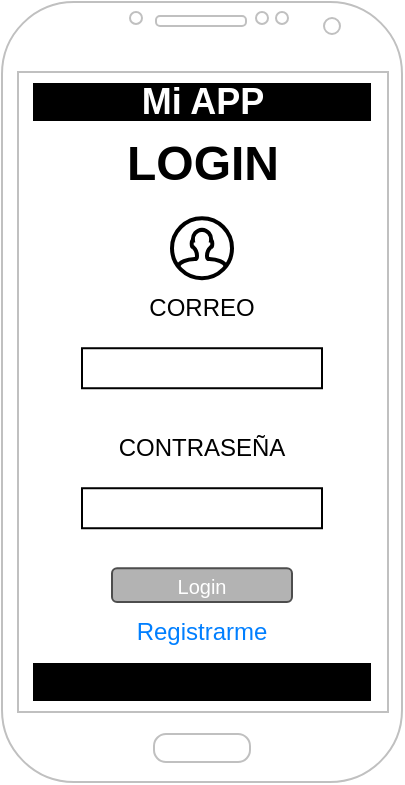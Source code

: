 <mxfile version="15.7.3" type="device" pages="10"><diagram id="3Rx3DH7NQESDHrSGgEL2" name="Login"><mxGraphModel dx="914" dy="661" grid="1" gridSize="10" guides="1" tooltips="1" connect="1" arrows="1" fold="1" page="1" pageScale="1" pageWidth="191" pageHeight="200" math="0" shadow="0"><root><mxCell id="0"/><mxCell id="1" parent="0"/><mxCell id="rJSWfIHQGffG2gBigwg1-1" value="" style="verticalLabelPosition=bottom;verticalAlign=top;html=1;shadow=0;dashed=0;strokeWidth=1;shape=mxgraph.android.phone2;strokeColor=#c0c0c0;" parent="1" vertex="1"><mxGeometry x="-95" y="-100" width="200" height="390" as="geometry"/></mxCell><mxCell id="rJSWfIHQGffG2gBigwg1-2" value="Login" style="rounded=1;html=1;shadow=0;dashed=0;whiteSpace=wrap;fontSize=10;fillColor=#B3B3B3;align=center;strokeColor=#4D4D4D;fontColor=#ffffff;" parent="1" vertex="1"><mxGeometry x="-40" y="183.12" width="90" height="16.88" as="geometry"/></mxCell><mxCell id="rJSWfIHQGffG2gBigwg1-3" value="" style="rounded=0;whiteSpace=wrap;html=1;" parent="1" vertex="1"><mxGeometry x="-55" y="73.12" width="120" height="20" as="geometry"/></mxCell><mxCell id="rJSWfIHQGffG2gBigwg1-4" value="" style="rounded=0;whiteSpace=wrap;html=1;" parent="1" vertex="1"><mxGeometry x="-55" y="143.12" width="120" height="20" as="geometry"/></mxCell><mxCell id="rJSWfIHQGffG2gBigwg1-5" value="CORREO" style="text;html=1;strokeColor=none;fillColor=none;align=center;verticalAlign=middle;whiteSpace=wrap;rounded=0;" parent="1" vertex="1"><mxGeometry x="-25" y="38.12" width="60" height="30" as="geometry"/></mxCell><mxCell id="rJSWfIHQGffG2gBigwg1-6" value="CONTRASEÑA" style="text;html=1;strokeColor=none;fillColor=none;align=center;verticalAlign=middle;whiteSpace=wrap;rounded=0;" parent="1" vertex="1"><mxGeometry x="-25" y="108.12" width="60" height="30" as="geometry"/></mxCell><mxCell id="rJSWfIHQGffG2gBigwg1-15" value="LOGIN" style="text;strokeColor=none;fillColor=none;html=1;fontSize=24;fontStyle=1;verticalAlign=middle;align=center;" parent="1" vertex="1"><mxGeometry x="-45" y="-39" width="100" height="40" as="geometry"/></mxCell><mxCell id="rJSWfIHQGffG2gBigwg1-17" value="Registrarme" style="text;html=1;strokeColor=none;fillColor=none;align=center;verticalAlign=middle;whiteSpace=wrap;rounded=0;fontColor=#007FFF;" parent="1" vertex="1"><mxGeometry x="-25" y="200" width="60" height="30" as="geometry"/></mxCell><mxCell id="W9eO96LUopeGu4KvMksW-1" value="" style="rounded=0;whiteSpace=wrap;html=1;strokeColor=#FFFFFF;fillColor=#000000;" parent="1" vertex="1"><mxGeometry x="-80" y="-60" width="170" height="20" as="geometry"/></mxCell><mxCell id="W9eO96LUopeGu4KvMksW-2" value="" style="rounded=0;whiteSpace=wrap;html=1;strokeColor=#FFFFFF;fillColor=#000000;" parent="1" vertex="1"><mxGeometry x="-80" y="230" width="170" height="20" as="geometry"/></mxCell><mxCell id="W9eO96LUopeGu4KvMksW-3" value="Mi APP" style="text;strokeColor=none;fillColor=none;html=1;fontSize=18;fontStyle=1;verticalAlign=middle;align=center;fontColor=#FFFFFF;" parent="1" vertex="1"><mxGeometry x="-45" y="-60" width="100" height="20" as="geometry"/></mxCell><mxCell id="zOI6PP3GSuh2w9FQzqhV-1" value="" style="html=1;verticalLabelPosition=bottom;align=center;labelBackgroundColor=#ffffff;verticalAlign=top;strokeWidth=2;strokeColor=#000000;shadow=0;dashed=0;shape=mxgraph.ios7.icons.user;" vertex="1" parent="1"><mxGeometry x="-10" y="8.12" width="30" height="30" as="geometry"/></mxCell></root></mxGraphModel></diagram><diagram id="KRmbzl2x7aRHdGtsa8Kj" name="Registro"><mxGraphModel dx="868" dy="753" grid="1" gridSize="10" guides="1" tooltips="1" connect="1" arrows="1" fold="1" page="1" pageScale="1" pageWidth="191" pageHeight="200" math="0" shadow="0"><root><mxCell id="pqkYpPp0kayzlvvvexzA-0"/><mxCell id="pqkYpPp0kayzlvvvexzA-1" parent="pqkYpPp0kayzlvvvexzA-0"/><mxCell id="pqkYpPp0kayzlvvvexzA-2" value="" style="verticalLabelPosition=bottom;verticalAlign=top;html=1;shadow=0;dashed=0;strokeWidth=1;shape=mxgraph.android.phone2;strokeColor=#c0c0c0;" parent="pqkYpPp0kayzlvvvexzA-1" vertex="1"><mxGeometry x="74" y="-95" width="200" height="390" as="geometry"/></mxCell><mxCell id="pqkYpPp0kayzlvvvexzA-11" value="Iniciar Sesion" style="text;html=1;strokeColor=none;fillColor=none;align=center;verticalAlign=middle;whiteSpace=wrap;rounded=0;fontColor=#007FFF;" parent="pqkYpPp0kayzlvvvexzA-1" vertex="1"><mxGeometry x="136" y="194.63" width="76" height="20" as="geometry"/></mxCell><mxCell id="pqkYpPp0kayzlvvvexzA-3" value="Registro" style="rounded=1;html=1;shadow=0;dashed=0;whiteSpace=wrap;fontSize=10;fillColor=#B3B3B3;align=center;strokeColor=#4D4D4D;fontColor=#ffffff;" parent="pqkYpPp0kayzlvvvexzA-1" vertex="1"><mxGeometry x="129" y="179.998" width="90" height="14.632" as="geometry"/></mxCell><mxCell id="pqkYpPp0kayzlvvvexzA-4" value="" style="rounded=0;whiteSpace=wrap;html=1;" parent="pqkYpPp0kayzlvvvexzA-1" vertex="1"><mxGeometry x="114" y="38.477" width="120" height="17.336" as="geometry"/></mxCell><mxCell id="pqkYpPp0kayzlvvvexzA-5" value="" style="rounded=0;whiteSpace=wrap;html=1;" parent="pqkYpPp0kayzlvvvexzA-1" vertex="1"><mxGeometry x="114" y="145.094" width="120" height="17.336" as="geometry"/></mxCell><mxCell id="pqkYpPp0kayzlvvvexzA-6" value="USUARIO" style="text;html=1;strokeColor=none;fillColor=none;align=center;verticalAlign=middle;whiteSpace=wrap;rounded=0;" parent="pqkYpPp0kayzlvvvexzA-1" vertex="1"><mxGeometry x="144" y="9.006" width="60" height="26.004" as="geometry"/></mxCell><mxCell id="pqkYpPp0kayzlvvvexzA-7" value="CONTRASEÑA" style="text;html=1;strokeColor=none;fillColor=none;align=center;verticalAlign=middle;whiteSpace=wrap;rounded=0;" parent="pqkYpPp0kayzlvvvexzA-1" vertex="1"><mxGeometry x="144" y="115.623" width="60" height="26.004" as="geometry"/></mxCell><mxCell id="pqkYpPp0kayzlvvvexzA-8" value="" style="rounded=0;whiteSpace=wrap;html=1;" parent="pqkYpPp0kayzlvvvexzA-1" vertex="1"><mxGeometry x="114" y="90.485" width="120" height="17.336" as="geometry"/></mxCell><mxCell id="pqkYpPp0kayzlvvvexzA-9" value="CORREO" style="text;html=1;strokeColor=none;fillColor=none;align=center;verticalAlign=middle;whiteSpace=wrap;rounded=0;" parent="pqkYpPp0kayzlvvvexzA-1" vertex="1"><mxGeometry x="144" y="61.014" width="60" height="26.004" as="geometry"/></mxCell><mxCell id="pqkYpPp0kayzlvvvexzA-10" value="REGISTRO" style="text;strokeColor=none;fillColor=none;html=1;fontSize=24;fontStyle=1;verticalAlign=middle;align=center;" parent="pqkYpPp0kayzlvvvexzA-1" vertex="1"><mxGeometry x="129" y="-30" width="100" height="34.672" as="geometry"/></mxCell><mxCell id="Z5GkV3lFKt40c_Mvm6Bl-0" value="" style="rounded=0;whiteSpace=wrap;html=1;strokeColor=#FFFFFF;fillColor=#000000;" parent="pqkYpPp0kayzlvvvexzA-1" vertex="1"><mxGeometry x="89" y="-55.85" width="170" height="20" as="geometry"/></mxCell><mxCell id="Z5GkV3lFKt40c_Mvm6Bl-1" value="" style="rounded=0;whiteSpace=wrap;html=1;strokeColor=#FFFFFF;fillColor=#000000;" parent="pqkYpPp0kayzlvvvexzA-1" vertex="1"><mxGeometry x="89" y="234.15" width="170" height="20" as="geometry"/></mxCell><mxCell id="Z5GkV3lFKt40c_Mvm6Bl-2" value="Mi APP" style="text;strokeColor=none;fillColor=none;html=1;fontSize=18;fontStyle=1;verticalAlign=middle;align=center;fontColor=#FFFFFF;" parent="pqkYpPp0kayzlvvvexzA-1" vertex="1"><mxGeometry x="124" y="-55.85" width="100" height="20" as="geometry"/></mxCell></root></mxGraphModel></diagram><diagram name="Menu" id="mLizinLsYMjyx3MbGm5W"><mxGraphModel dx="1059" dy="753" grid="1" gridSize="10" guides="1" tooltips="1" connect="1" arrows="1" fold="1" page="1" pageScale="1" pageWidth="191" pageHeight="200" math="0" shadow="0"><root><mxCell id="Ya7Y3VDTMf40UZ4xe6Tn-0"/><mxCell id="Ya7Y3VDTMf40UZ4xe6Tn-1" parent="Ya7Y3VDTMf40UZ4xe6Tn-0"/><mxCell id="gIEqgmn2oUfKmuWGEe8L-0" value="" style="verticalLabelPosition=bottom;verticalAlign=top;html=1;shadow=0;dashed=0;strokeWidth=1;shape=mxgraph.android.phone2;strokeColor=#c0c0c0;" parent="Ya7Y3VDTMf40UZ4xe6Tn-1" vertex="1"><mxGeometry x="-95" y="-100" width="200" height="390" as="geometry"/></mxCell><mxCell id="gIEqgmn2oUfKmuWGEe8L-1" value="" style="rounded=0;whiteSpace=wrap;html=1;" parent="Ya7Y3VDTMf40UZ4xe6Tn-1" vertex="1"><mxGeometry x="-75" y="-30" width="160" height="70" as="geometry"/></mxCell><mxCell id="gIEqgmn2oUfKmuWGEe8L-2" value="Usuario 1" style="text;strokeColor=none;fillColor=none;html=1;fontSize=16;fontStyle=1;verticalAlign=middle;align=left;" parent="Ya7Y3VDTMf40UZ4xe6Tn-1" vertex="1"><mxGeometry x="-70" y="-23" width="90" height="13" as="geometry"/></mxCell><mxCell id="gIEqgmn2oUfKmuWGEe8L-3" value="" style="rounded=0;whiteSpace=wrap;html=1;strokeColor=#FFFFFF;fillColor=#000000;" parent="Ya7Y3VDTMf40UZ4xe6Tn-1" vertex="1"><mxGeometry x="-80" y="-60" width="170" height="20" as="geometry"/></mxCell><mxCell id="gIEqgmn2oUfKmuWGEe8L-4" value="" style="rounded=0;whiteSpace=wrap;html=1;strokeColor=#FFFFFF;fillColor=#000000;" parent="Ya7Y3VDTMf40UZ4xe6Tn-1" vertex="1"><mxGeometry x="-80" y="230" width="170" height="20" as="geometry"/></mxCell><mxCell id="gIEqgmn2oUfKmuWGEe8L-5" value="Mi Estado" style="text;html=1;strokeColor=none;fillColor=none;align=left;verticalAlign=middle;whiteSpace=wrap;rounded=0;" parent="Ya7Y3VDTMf40UZ4xe6Tn-1" vertex="1"><mxGeometry x="-70" width="150" height="30" as="geometry"/></mxCell><mxCell id="gIEqgmn2oUfKmuWGEe8L-25" value="" style="group" parent="Ya7Y3VDTMf40UZ4xe6Tn-1" vertex="1" connectable="0"><mxGeometry x="75" y="-53.07" width="10" height="6.0" as="geometry"/></mxCell><mxCell id="gIEqgmn2oUfKmuWGEe8L-22" value="" style="endArrow=none;html=1;rounded=0;fontColor=#FFFFFF;strokeWidth=1;strokeColor=#FFFFFF;" parent="gIEqgmn2oUfKmuWGEe8L-25" edge="1"><mxGeometry width="50" height="50" relative="1" as="geometry"><mxPoint x="10" as="sourcePoint"/><mxPoint as="targetPoint"/></mxGeometry></mxCell><mxCell id="gIEqgmn2oUfKmuWGEe8L-23" value="" style="endArrow=none;html=1;rounded=0;fontColor=#FFFFFF;strokeWidth=1;strokeColor=#FFFFFF;" parent="gIEqgmn2oUfKmuWGEe8L-25" edge="1"><mxGeometry width="50" height="50" relative="1" as="geometry"><mxPoint x="10" y="3.0" as="sourcePoint"/><mxPoint y="3.0" as="targetPoint"/></mxGeometry></mxCell><mxCell id="gIEqgmn2oUfKmuWGEe8L-24" value="" style="endArrow=none;html=1;rounded=0;fontColor=#FFFFFF;strokeWidth=1;strokeColor=#FFFFFF;" parent="gIEqgmn2oUfKmuWGEe8L-25" edge="1"><mxGeometry width="50" height="50" relative="1" as="geometry"><mxPoint x="10" y="6.0" as="sourcePoint"/><mxPoint y="6.0" as="targetPoint"/></mxGeometry></mxCell><mxCell id="gIEqgmn2oUfKmuWGEe8L-26" value="Mi APP" style="text;strokeColor=none;fillColor=none;html=1;fontSize=18;fontStyle=1;verticalAlign=middle;align=left;fontColor=#FFFFFF;" parent="Ya7Y3VDTMf40UZ4xe6Tn-1" vertex="1"><mxGeometry x="-76" y="-59" width="100" height="20" as="geometry"/></mxCell><mxCell id="gIEqgmn2oUfKmuWGEe8L-27" value="" style="rounded=0;whiteSpace=wrap;html=1;" parent="Ya7Y3VDTMf40UZ4xe6Tn-1" vertex="1"><mxGeometry x="-75" y="60" width="160" height="70" as="geometry"/></mxCell><mxCell id="gIEqgmn2oUfKmuWGEe8L-28" value="Usuario 2" style="text;strokeColor=none;fillColor=none;html=1;fontSize=16;fontStyle=1;verticalAlign=middle;align=left;" parent="Ya7Y3VDTMf40UZ4xe6Tn-1" vertex="1"><mxGeometry x="-70" y="67" width="90" height="13" as="geometry"/></mxCell><mxCell id="gIEqgmn2oUfKmuWGEe8L-29" value="Mi Estado" style="text;html=1;strokeColor=none;fillColor=none;align=left;verticalAlign=middle;whiteSpace=wrap;rounded=0;" parent="Ya7Y3VDTMf40UZ4xe6Tn-1" vertex="1"><mxGeometry x="-70" y="90" width="150" height="30" as="geometry"/></mxCell><mxCell id="gIEqgmn2oUfKmuWGEe8L-30" value="" style="rounded=0;whiteSpace=wrap;html=1;" parent="Ya7Y3VDTMf40UZ4xe6Tn-1" vertex="1"><mxGeometry x="-75" y="150" width="160" height="70" as="geometry"/></mxCell><mxCell id="gIEqgmn2oUfKmuWGEe8L-31" value="Usuario 3" style="text;strokeColor=none;fillColor=none;html=1;fontSize=16;fontStyle=1;verticalAlign=middle;align=left;" parent="Ya7Y3VDTMf40UZ4xe6Tn-1" vertex="1"><mxGeometry x="-70" y="157" width="90" height="13" as="geometry"/></mxCell><mxCell id="gIEqgmn2oUfKmuWGEe8L-32" value="Mi Estado" style="text;html=1;strokeColor=none;fillColor=none;align=left;verticalAlign=middle;whiteSpace=wrap;rounded=0;" parent="Ya7Y3VDTMf40UZ4xe6Tn-1" vertex="1"><mxGeometry x="-70" y="180" width="150" height="30" as="geometry"/></mxCell><mxCell id="gIEqgmn2oUfKmuWGEe8L-33" value="+" style="ellipse;whiteSpace=wrap;html=1;aspect=fixed;fontSize=20;fontColor=#FFFFFF;strokeColor=#FFFFFF;fillColor=#000000;align=center;" parent="Ya7Y3VDTMf40UZ4xe6Tn-1" vertex="1"><mxGeometry x="60" y="197" width="30" height="30" as="geometry"/></mxCell><mxCell id="T3shMLWVletDlSg0rwCr-0" value="" style="perimeter=none;dashed=0;shape=rect;fillColor=#ffffff;strokeColor=#eeeeee;shadow=1;fontSize=16;fontColor=#FFFFFF;align=left;" parent="Ya7Y3VDTMf40UZ4xe6Tn-1" vertex="1"><mxGeometry x="-40" y="-40" width="120" height="120" as="geometry"/></mxCell><mxCell id="T3shMLWVletDlSg0rwCr-1" value="Estados" style="text;verticalAlign=middle;fontSize=15;spacing=16;resizeWidth=1;fontColor=#FFFFFF;strokeColor=#FFFFFF;fillColor=#000000;" parent="T3shMLWVletDlSg0rwCr-0" vertex="1"><mxGeometry width="120.0" height="42" relative="1" as="geometry"><mxPoint as="offset"/></mxGeometry></mxCell><mxCell id="T3shMLWVletDlSg0rwCr-2" value="Mi actividad" style="text;verticalAlign=middle;fontSize=15;spacing=16;resizeWidth=1;fontColor=#FFFFFF;strokeColor=#FFFFFF;fillColor=#000000;" parent="T3shMLWVletDlSg0rwCr-0" vertex="1"><mxGeometry width="120.0" height="42" relative="1" as="geometry"><mxPoint y="42" as="offset"/></mxGeometry></mxCell><mxCell id="T3shMLWVletDlSg0rwCr-3" value="Usuarios" style="text;verticalAlign=middle;fontSize=15;spacing=16;resizeWidth=1;fontColor=#FFFFFF;strokeColor=#FFFFFF;fillColor=#000000;" parent="T3shMLWVletDlSg0rwCr-0" vertex="1"><mxGeometry width="120.0" height="42" relative="1" as="geometry"><mxPoint y="84" as="offset"/></mxGeometry></mxCell><mxCell id="T3shMLWVletDlSg0rwCr-4" value="Cerrar Sesion" style="text;verticalAlign=middle;fontSize=15;spacing=16;resizeWidth=1;fontColor=#FFFFFF;strokeColor=#FFFFFF;fillColor=#000000;" parent="T3shMLWVletDlSg0rwCr-0" vertex="1"><mxGeometry width="120.0" height="42" relative="1" as="geometry"><mxPoint y="126" as="offset"/></mxGeometry></mxCell></root></mxGraphModel></diagram><diagram id="3CmrWRb_aSL7jTKkmzbf" name="Estados"><mxGraphModel dx="1059" dy="753" grid="1" gridSize="10" guides="1" tooltips="1" connect="1" arrows="1" fold="1" page="1" pageScale="1" pageWidth="191" pageHeight="200" math="0" shadow="0"><root><mxCell id="ZxI7Kt91BtM6T2KhnoGf-0"/><mxCell id="ZxI7Kt91BtM6T2KhnoGf-1" parent="ZxI7Kt91BtM6T2KhnoGf-0"/><mxCell id="6-05qpaDxISwZu6U-ga0-0" value="" style="verticalLabelPosition=bottom;verticalAlign=top;html=1;shadow=0;dashed=0;strokeWidth=1;shape=mxgraph.android.phone2;strokeColor=#c0c0c0;" parent="ZxI7Kt91BtM6T2KhnoGf-1" vertex="1"><mxGeometry x="-95" y="-100" width="200" height="390" as="geometry"/></mxCell><mxCell id="6-05qpaDxISwZu6U-ga0-1" value="" style="rounded=0;whiteSpace=wrap;html=1;" parent="ZxI7Kt91BtM6T2KhnoGf-1" vertex="1"><mxGeometry x="-75" y="-30" width="160" height="70" as="geometry"/></mxCell><mxCell id="6-05qpaDxISwZu6U-ga0-2" value="Usuario 1" style="text;strokeColor=none;fillColor=none;html=1;fontSize=16;fontStyle=1;verticalAlign=middle;align=left;" parent="ZxI7Kt91BtM6T2KhnoGf-1" vertex="1"><mxGeometry x="-70" y="-23" width="90" height="13" as="geometry"/></mxCell><mxCell id="6-05qpaDxISwZu6U-ga0-3" value="" style="rounded=0;whiteSpace=wrap;html=1;strokeColor=#FFFFFF;fillColor=#000000;" parent="ZxI7Kt91BtM6T2KhnoGf-1" vertex="1"><mxGeometry x="-80" y="-60" width="170" height="20" as="geometry"/></mxCell><mxCell id="6-05qpaDxISwZu6U-ga0-4" value="" style="rounded=0;whiteSpace=wrap;html=1;strokeColor=#FFFFFF;fillColor=#000000;" parent="ZxI7Kt91BtM6T2KhnoGf-1" vertex="1"><mxGeometry x="-80" y="230" width="170" height="20" as="geometry"/></mxCell><mxCell id="6-05qpaDxISwZu6U-ga0-5" value="Mi Estado" style="text;html=1;strokeColor=none;fillColor=none;align=left;verticalAlign=middle;whiteSpace=wrap;rounded=0;" parent="ZxI7Kt91BtM6T2KhnoGf-1" vertex="1"><mxGeometry x="-70" width="150" height="30" as="geometry"/></mxCell><mxCell id="6-05qpaDxISwZu6U-ga0-6" value="" style="group" parent="ZxI7Kt91BtM6T2KhnoGf-1" vertex="1" connectable="0"><mxGeometry x="75" y="-53.07" width="10" height="6.0" as="geometry"/></mxCell><mxCell id="6-05qpaDxISwZu6U-ga0-7" value="" style="endArrow=none;html=1;rounded=0;fontColor=#FFFFFF;strokeWidth=1;strokeColor=#FFFFFF;" parent="6-05qpaDxISwZu6U-ga0-6" edge="1"><mxGeometry width="50" height="50" relative="1" as="geometry"><mxPoint x="10" as="sourcePoint"/><mxPoint as="targetPoint"/></mxGeometry></mxCell><mxCell id="6-05qpaDxISwZu6U-ga0-8" value="" style="endArrow=none;html=1;rounded=0;fontColor=#FFFFFF;strokeWidth=1;strokeColor=#FFFFFF;" parent="6-05qpaDxISwZu6U-ga0-6" edge="1"><mxGeometry width="50" height="50" relative="1" as="geometry"><mxPoint x="10" y="3.0" as="sourcePoint"/><mxPoint y="3.0" as="targetPoint"/></mxGeometry></mxCell><mxCell id="6-05qpaDxISwZu6U-ga0-9" value="" style="endArrow=none;html=1;rounded=0;fontColor=#FFFFFF;strokeWidth=1;strokeColor=#FFFFFF;" parent="6-05qpaDxISwZu6U-ga0-6" edge="1"><mxGeometry width="50" height="50" relative="1" as="geometry"><mxPoint x="10" y="6.0" as="sourcePoint"/><mxPoint y="6.0" as="targetPoint"/></mxGeometry></mxCell><mxCell id="6-05qpaDxISwZu6U-ga0-10" value="Mi APP" style="text;strokeColor=none;fillColor=none;html=1;fontSize=18;fontStyle=1;verticalAlign=middle;align=left;fontColor=#FFFFFF;" parent="ZxI7Kt91BtM6T2KhnoGf-1" vertex="1"><mxGeometry x="-76" y="-59" width="100" height="20" as="geometry"/></mxCell><mxCell id="6-05qpaDxISwZu6U-ga0-11" value="" style="rounded=0;whiteSpace=wrap;html=1;" parent="ZxI7Kt91BtM6T2KhnoGf-1" vertex="1"><mxGeometry x="-75" y="60" width="160" height="70" as="geometry"/></mxCell><mxCell id="6-05qpaDxISwZu6U-ga0-12" value="Usuario 2" style="text;strokeColor=none;fillColor=none;html=1;fontSize=16;fontStyle=1;verticalAlign=middle;align=left;" parent="ZxI7Kt91BtM6T2KhnoGf-1" vertex="1"><mxGeometry x="-70" y="67" width="90" height="13" as="geometry"/></mxCell><mxCell id="6-05qpaDxISwZu6U-ga0-13" value="Mi Estado" style="text;html=1;strokeColor=none;fillColor=none;align=left;verticalAlign=middle;whiteSpace=wrap;rounded=0;" parent="ZxI7Kt91BtM6T2KhnoGf-1" vertex="1"><mxGeometry x="-70" y="90" width="150" height="30" as="geometry"/></mxCell><mxCell id="6-05qpaDxISwZu6U-ga0-14" value="" style="rounded=0;whiteSpace=wrap;html=1;" parent="ZxI7Kt91BtM6T2KhnoGf-1" vertex="1"><mxGeometry x="-75" y="150" width="160" height="70" as="geometry"/></mxCell><mxCell id="6-05qpaDxISwZu6U-ga0-15" value="Usuario 3" style="text;strokeColor=none;fillColor=none;html=1;fontSize=16;fontStyle=1;verticalAlign=middle;align=left;" parent="ZxI7Kt91BtM6T2KhnoGf-1" vertex="1"><mxGeometry x="-70" y="157" width="90" height="13" as="geometry"/></mxCell><mxCell id="6-05qpaDxISwZu6U-ga0-16" value="Mi Estado" style="text;html=1;strokeColor=none;fillColor=none;align=left;verticalAlign=middle;whiteSpace=wrap;rounded=0;" parent="ZxI7Kt91BtM6T2KhnoGf-1" vertex="1"><mxGeometry x="-70" y="180" width="150" height="30" as="geometry"/></mxCell><mxCell id="6-05qpaDxISwZu6U-ga0-17" value="+" style="ellipse;whiteSpace=wrap;html=1;aspect=fixed;fontSize=20;fontColor=#FFFFFF;strokeColor=#FFFFFF;fillColor=#000000;align=center;" parent="ZxI7Kt91BtM6T2KhnoGf-1" vertex="1"><mxGeometry x="60" y="197" width="30" height="30" as="geometry"/></mxCell></root></mxGraphModel></diagram><diagram id="FMRnGv3TpdT-_Ge19MUD" name="Mi actividad"><mxGraphModel dx="1059" dy="753" grid="1" gridSize="10" guides="1" tooltips="1" connect="1" arrows="1" fold="1" page="1" pageScale="1" pageWidth="191" pageHeight="200" math="0" shadow="0"><root><mxCell id="8SdqKbYbAM-Mia4O9kFP-0"/><mxCell id="8SdqKbYbAM-Mia4O9kFP-1" parent="8SdqKbYbAM-Mia4O9kFP-0"/><mxCell id="qbzem-iDSwVG_dR-sxm6-0" value="" style="verticalLabelPosition=bottom;verticalAlign=top;html=1;shadow=0;dashed=0;strokeWidth=1;shape=mxgraph.android.phone2;strokeColor=#c0c0c0;" parent="8SdqKbYbAM-Mia4O9kFP-1" vertex="1"><mxGeometry x="-95" y="-100" width="200" height="390" as="geometry"/></mxCell><mxCell id="qbzem-iDSwVG_dR-sxm6-1" value="" style="rounded=0;whiteSpace=wrap;html=1;" parent="8SdqKbYbAM-Mia4O9kFP-1" vertex="1"><mxGeometry x="-75" y="-30" width="160" height="70" as="geometry"/></mxCell><mxCell id="qbzem-iDSwVG_dR-sxm6-2" value="Mi Usuario" style="text;strokeColor=none;fillColor=none;html=1;fontSize=16;fontStyle=1;verticalAlign=middle;align=left;" parent="8SdqKbYbAM-Mia4O9kFP-1" vertex="1"><mxGeometry x="-70" y="-23" width="90" height="13" as="geometry"/></mxCell><mxCell id="qbzem-iDSwVG_dR-sxm6-3" value="" style="rounded=0;whiteSpace=wrap;html=1;strokeColor=#FFFFFF;fillColor=#000000;" parent="8SdqKbYbAM-Mia4O9kFP-1" vertex="1"><mxGeometry x="-80" y="-60" width="170" height="20" as="geometry"/></mxCell><mxCell id="qbzem-iDSwVG_dR-sxm6-4" value="" style="rounded=0;whiteSpace=wrap;html=1;strokeColor=#FFFFFF;fillColor=#000000;" parent="8SdqKbYbAM-Mia4O9kFP-1" vertex="1"><mxGeometry x="-80" y="230" width="170" height="20" as="geometry"/></mxCell><mxCell id="qbzem-iDSwVG_dR-sxm6-5" value="Mi Estado" style="text;html=1;strokeColor=none;fillColor=none;align=left;verticalAlign=middle;whiteSpace=wrap;rounded=0;" parent="8SdqKbYbAM-Mia4O9kFP-1" vertex="1"><mxGeometry x="-70" width="150" height="30" as="geometry"/></mxCell><mxCell id="qbzem-iDSwVG_dR-sxm6-6" value="" style="group" parent="8SdqKbYbAM-Mia4O9kFP-1" vertex="1" connectable="0"><mxGeometry x="75" y="-53.07" width="10" height="6.0" as="geometry"/></mxCell><mxCell id="qbzem-iDSwVG_dR-sxm6-7" value="" style="endArrow=none;html=1;rounded=0;fontColor=#FFFFFF;strokeWidth=1;strokeColor=#FFFFFF;" parent="qbzem-iDSwVG_dR-sxm6-6" edge="1"><mxGeometry width="50" height="50" relative="1" as="geometry"><mxPoint x="10" as="sourcePoint"/><mxPoint as="targetPoint"/></mxGeometry></mxCell><mxCell id="qbzem-iDSwVG_dR-sxm6-8" value="" style="endArrow=none;html=1;rounded=0;fontColor=#FFFFFF;strokeWidth=1;strokeColor=#FFFFFF;" parent="qbzem-iDSwVG_dR-sxm6-6" edge="1"><mxGeometry width="50" height="50" relative="1" as="geometry"><mxPoint x="10" y="3.0" as="sourcePoint"/><mxPoint y="3.0" as="targetPoint"/></mxGeometry></mxCell><mxCell id="qbzem-iDSwVG_dR-sxm6-9" value="" style="endArrow=none;html=1;rounded=0;fontColor=#FFFFFF;strokeWidth=1;strokeColor=#FFFFFF;" parent="qbzem-iDSwVG_dR-sxm6-6" edge="1"><mxGeometry width="50" height="50" relative="1" as="geometry"><mxPoint x="10" y="6.0" as="sourcePoint"/><mxPoint y="6.0" as="targetPoint"/></mxGeometry></mxCell><mxCell id="qbzem-iDSwVG_dR-sxm6-10" value="Mi APP" style="text;strokeColor=none;fillColor=none;html=1;fontSize=18;fontStyle=1;verticalAlign=middle;align=left;fontColor=#FFFFFF;" parent="8SdqKbYbAM-Mia4O9kFP-1" vertex="1"><mxGeometry x="-76" y="-59" width="100" height="20" as="geometry"/></mxCell><mxCell id="qbzem-iDSwVG_dR-sxm6-11" value="" style="rounded=0;whiteSpace=wrap;html=1;" parent="8SdqKbYbAM-Mia4O9kFP-1" vertex="1"><mxGeometry x="-75" y="60" width="160" height="70" as="geometry"/></mxCell><mxCell id="qbzem-iDSwVG_dR-sxm6-12" value="Mi Usuario" style="text;strokeColor=none;fillColor=none;html=1;fontSize=16;fontStyle=1;verticalAlign=middle;align=left;" parent="8SdqKbYbAM-Mia4O9kFP-1" vertex="1"><mxGeometry x="-70" y="67" width="90" height="13" as="geometry"/></mxCell><mxCell id="qbzem-iDSwVG_dR-sxm6-13" value="Mi Estado" style="text;html=1;strokeColor=none;fillColor=none;align=left;verticalAlign=middle;whiteSpace=wrap;rounded=0;" parent="8SdqKbYbAM-Mia4O9kFP-1" vertex="1"><mxGeometry x="-70" y="90" width="150" height="30" as="geometry"/></mxCell><mxCell id="qbzem-iDSwVG_dR-sxm6-14" value="" style="rounded=0;whiteSpace=wrap;html=1;" parent="8SdqKbYbAM-Mia4O9kFP-1" vertex="1"><mxGeometry x="-75" y="150" width="160" height="70" as="geometry"/></mxCell><mxCell id="qbzem-iDSwVG_dR-sxm6-15" value="Mi Usuario" style="text;strokeColor=none;fillColor=none;html=1;fontSize=16;fontStyle=1;verticalAlign=middle;align=left;" parent="8SdqKbYbAM-Mia4O9kFP-1" vertex="1"><mxGeometry x="-70" y="157" width="90" height="13" as="geometry"/></mxCell><mxCell id="qbzem-iDSwVG_dR-sxm6-16" value="Mi Estado" style="text;html=1;strokeColor=none;fillColor=none;align=left;verticalAlign=middle;whiteSpace=wrap;rounded=0;" parent="8SdqKbYbAM-Mia4O9kFP-1" vertex="1"><mxGeometry x="-70" y="180" width="150" height="30" as="geometry"/></mxCell><mxCell id="qbzem-iDSwVG_dR-sxm6-17" value="+" style="ellipse;whiteSpace=wrap;html=1;aspect=fixed;fontSize=20;fontColor=#FFFFFF;strokeColor=#FFFFFF;fillColor=#000000;align=center;" parent="8SdqKbYbAM-Mia4O9kFP-1" vertex="1"><mxGeometry x="60" y="197" width="30" height="30" as="geometry"/></mxCell></root></mxGraphModel></diagram><diagram id="07q37dOTosdI0JX1B3hs" name="Usuarios"><mxGraphModel dx="1059" dy="753" grid="1" gridSize="10" guides="1" tooltips="1" connect="1" arrows="1" fold="1" page="1" pageScale="1" pageWidth="191" pageHeight="200" math="0" shadow="0"><root><mxCell id="cixznWmI0lw8Cs_-gO3d-0"/><mxCell id="cixznWmI0lw8Cs_-gO3d-1" parent="cixznWmI0lw8Cs_-gO3d-0"/><mxCell id="I-X486ons0RNrjLNACIP-0" value="" style="verticalLabelPosition=bottom;verticalAlign=top;html=1;shadow=0;dashed=0;strokeWidth=1;shape=mxgraph.android.phone2;strokeColor=#c0c0c0;" parent="cixznWmI0lw8Cs_-gO3d-1" vertex="1"><mxGeometry x="-95" y="-100" width="200" height="390" as="geometry"/></mxCell><mxCell id="I-X486ons0RNrjLNACIP-1" value="" style="rounded=0;whiteSpace=wrap;html=1;strokeColor=#FFFFFF;fillColor=#000000;" parent="cixznWmI0lw8Cs_-gO3d-1" vertex="1"><mxGeometry x="-80" y="-60" width="170" height="20" as="geometry"/></mxCell><mxCell id="I-X486ons0RNrjLNACIP-2" value="" style="rounded=0;whiteSpace=wrap;html=1;strokeColor=#FFFFFF;fillColor=#000000;" parent="cixznWmI0lw8Cs_-gO3d-1" vertex="1"><mxGeometry x="-80" y="230" width="170" height="20" as="geometry"/></mxCell><mxCell id="I-X486ons0RNrjLNACIP-3" value="" style="group" parent="cixznWmI0lw8Cs_-gO3d-1" vertex="1" connectable="0"><mxGeometry x="75" y="-53.07" width="10" height="6.0" as="geometry"/></mxCell><mxCell id="I-X486ons0RNrjLNACIP-4" value="" style="endArrow=none;html=1;rounded=0;fontColor=#FFFFFF;strokeWidth=1;strokeColor=#FFFFFF;" parent="I-X486ons0RNrjLNACIP-3" edge="1"><mxGeometry width="50" height="50" relative="1" as="geometry"><mxPoint x="10" as="sourcePoint"/><mxPoint as="targetPoint"/></mxGeometry></mxCell><mxCell id="I-X486ons0RNrjLNACIP-5" value="" style="endArrow=none;html=1;rounded=0;fontColor=#FFFFFF;strokeWidth=1;strokeColor=#FFFFFF;" parent="I-X486ons0RNrjLNACIP-3" edge="1"><mxGeometry width="50" height="50" relative="1" as="geometry"><mxPoint x="10" y="3.0" as="sourcePoint"/><mxPoint y="3.0" as="targetPoint"/></mxGeometry></mxCell><mxCell id="I-X486ons0RNrjLNACIP-6" value="" style="endArrow=none;html=1;rounded=0;fontColor=#FFFFFF;strokeWidth=1;strokeColor=#FFFFFF;" parent="I-X486ons0RNrjLNACIP-3" edge="1"><mxGeometry width="50" height="50" relative="1" as="geometry"><mxPoint x="10" y="6.0" as="sourcePoint"/><mxPoint y="6.0" as="targetPoint"/></mxGeometry></mxCell><mxCell id="I-X486ons0RNrjLNACIP-7" value="Mi APP" style="text;strokeColor=none;fillColor=none;html=1;fontSize=18;fontStyle=1;verticalAlign=middle;align=left;fontColor=#FFFFFF;" parent="cixznWmI0lw8Cs_-gO3d-1" vertex="1"><mxGeometry x="-76" y="-59" width="100" height="20" as="geometry"/></mxCell><mxCell id="I-X486ons0RNrjLNACIP-30" value="" style="html=1;verticalLabelPosition=bottom;align=center;labelBackgroundColor=#ffffff;verticalAlign=top;strokeWidth=1;strokeColor=#0080F0;shadow=0;dashed=0;shape=mxgraph.ios7.icons.sun;pointerEvents=1;fontSize=16;fontColor=#FFFFFF;fillColor=#FFFFFF;" parent="cixznWmI0lw8Cs_-gO3d-1" vertex="1"><mxGeometry x="56" y="-59" width="17" height="17" as="geometry"/></mxCell><mxCell id="I-X486ons0RNrjLNACIP-33" value="" style="rounded=0;whiteSpace=wrap;html=1;fontSize=16;fontColor=#FFFFFF;strokeColor=#FFFFFF;strokeWidth=1;fillColor=#000000;align=left;" parent="cixznWmI0lw8Cs_-gO3d-1" vertex="1"><mxGeometry x="-80" y="-30" width="170" height="20" as="geometry"/></mxCell><mxCell id="I-X486ons0RNrjLNACIP-32" value="Usuario 1" style="text;strokeColor=none;fillColor=none;html=1;fontSize=16;fontStyle=1;verticalAlign=middle;align=left;fontColor=#FFFFFF;" parent="cixznWmI0lw8Cs_-gO3d-1" vertex="1"><mxGeometry x="-79" y="-25" width="100" height="10" as="geometry"/></mxCell><mxCell id="I-X486ons0RNrjLNACIP-31" value="" style="html=1;verticalLabelPosition=bottom;align=center;labelBackgroundColor=#ffffff;verticalAlign=top;strokeWidth=2;strokeColor=#FFFFFF;shadow=0;dashed=0;shape=mxgraph.ios7.icons.chat;fontSize=16;fontColor=#FFFFFF;fillColor=#FFFFFF;" parent="cixznWmI0lw8Cs_-gO3d-1" vertex="1"><mxGeometry x="59" y="-25" width="20.5" height="13" as="geometry"/></mxCell><mxCell id="I-X486ons0RNrjLNACIP-44" value="" style="rounded=0;whiteSpace=wrap;html=1;fontSize=16;fontColor=#FFFFFF;strokeColor=#FFFFFF;strokeWidth=1;fillColor=#000000;align=left;" parent="cixznWmI0lw8Cs_-gO3d-1" vertex="1"><mxGeometry x="-80" y="-9" width="170" height="20" as="geometry"/></mxCell><mxCell id="I-X486ons0RNrjLNACIP-45" value="Usuario 2" style="text;strokeColor=none;fillColor=none;html=1;fontSize=16;fontStyle=1;verticalAlign=middle;align=left;fontColor=#FFFFFF;" parent="cixznWmI0lw8Cs_-gO3d-1" vertex="1"><mxGeometry x="-79" y="-4" width="100" height="10" as="geometry"/></mxCell><mxCell id="I-X486ons0RNrjLNACIP-46" value="" style="html=1;verticalLabelPosition=bottom;align=center;labelBackgroundColor=#ffffff;verticalAlign=top;strokeWidth=2;strokeColor=#FFFFFF;shadow=0;dashed=0;shape=mxgraph.ios7.icons.chat;fontSize=16;fontColor=#FFFFFF;fillColor=#FFFFFF;" parent="cixznWmI0lw8Cs_-gO3d-1" vertex="1"><mxGeometry x="59" y="-4" width="20.5" height="13" as="geometry"/></mxCell><mxCell id="I-X486ons0RNrjLNACIP-47" value="" style="rounded=0;whiteSpace=wrap;html=1;fontSize=16;fontColor=#FFFFFF;strokeColor=#FFFFFF;strokeWidth=1;fillColor=#000000;align=left;" parent="cixznWmI0lw8Cs_-gO3d-1" vertex="1"><mxGeometry x="-80" y="12" width="170" height="20" as="geometry"/></mxCell><mxCell id="I-X486ons0RNrjLNACIP-48" value="Usuario 3" style="text;strokeColor=none;fillColor=none;html=1;fontSize=16;fontStyle=1;verticalAlign=middle;align=left;fontColor=#FFFFFF;" parent="cixznWmI0lw8Cs_-gO3d-1" vertex="1"><mxGeometry x="-79" y="17" width="100" height="10" as="geometry"/></mxCell><mxCell id="I-X486ons0RNrjLNACIP-49" value="" style="html=1;verticalLabelPosition=bottom;align=center;labelBackgroundColor=#ffffff;verticalAlign=top;strokeWidth=2;strokeColor=#FFFFFF;shadow=0;dashed=0;shape=mxgraph.ios7.icons.chat;fontSize=16;fontColor=#FFFFFF;fillColor=#FFFFFF;" parent="cixznWmI0lw8Cs_-gO3d-1" vertex="1"><mxGeometry x="59" y="17" width="20.5" height="13" as="geometry"/></mxCell><mxCell id="I-X486ons0RNrjLNACIP-50" value="" style="rounded=0;whiteSpace=wrap;html=1;fontSize=16;fontColor=#FFFFFF;strokeColor=#FFFFFF;strokeWidth=1;fillColor=#000000;align=left;" parent="cixznWmI0lw8Cs_-gO3d-1" vertex="1"><mxGeometry x="-80" y="33" width="170" height="20" as="geometry"/></mxCell><mxCell id="I-X486ons0RNrjLNACIP-51" value="Usuario 4" style="text;strokeColor=none;fillColor=none;html=1;fontSize=16;fontStyle=1;verticalAlign=middle;align=left;fontColor=#FFFFFF;" parent="cixznWmI0lw8Cs_-gO3d-1" vertex="1"><mxGeometry x="-79" y="38" width="100" height="10" as="geometry"/></mxCell><mxCell id="I-X486ons0RNrjLNACIP-52" value="" style="html=1;verticalLabelPosition=bottom;align=center;labelBackgroundColor=#ffffff;verticalAlign=top;strokeWidth=2;strokeColor=#FFFFFF;shadow=0;dashed=0;shape=mxgraph.ios7.icons.chat;fontSize=16;fontColor=#FFFFFF;fillColor=#FFFFFF;" parent="cixznWmI0lw8Cs_-gO3d-1" vertex="1"><mxGeometry x="59" y="38" width="20.5" height="13" as="geometry"/></mxCell><mxCell id="I-X486ons0RNrjLNACIP-53" value="" style="rounded=0;whiteSpace=wrap;html=1;fontSize=16;fontColor=#FFFFFF;strokeColor=#FFFFFF;strokeWidth=1;fillColor=#000000;align=left;" parent="cixznWmI0lw8Cs_-gO3d-1" vertex="1"><mxGeometry x="-80" y="53.5" width="170" height="20" as="geometry"/></mxCell><mxCell id="I-X486ons0RNrjLNACIP-54" value="Usuario 5" style="text;strokeColor=none;fillColor=none;html=1;fontSize=16;fontStyle=1;verticalAlign=middle;align=left;fontColor=#FFFFFF;" parent="cixznWmI0lw8Cs_-gO3d-1" vertex="1"><mxGeometry x="-79" y="58.5" width="100" height="10" as="geometry"/></mxCell><mxCell id="I-X486ons0RNrjLNACIP-55" value="" style="html=1;verticalLabelPosition=bottom;align=center;labelBackgroundColor=#ffffff;verticalAlign=top;strokeWidth=2;strokeColor=#FFFFFF;shadow=0;dashed=0;shape=mxgraph.ios7.icons.chat;fontSize=16;fontColor=#FFFFFF;fillColor=#FFFFFF;" parent="cixznWmI0lw8Cs_-gO3d-1" vertex="1"><mxGeometry x="59" y="58.5" width="20.5" height="13" as="geometry"/></mxCell><mxCell id="I-X486ons0RNrjLNACIP-56" value="" style="rounded=0;whiteSpace=wrap;html=1;fontSize=16;fontColor=#FFFFFF;strokeColor=#FFFFFF;strokeWidth=1;fillColor=#000000;align=left;" parent="cixznWmI0lw8Cs_-gO3d-1" vertex="1"><mxGeometry x="-80" y="74.5" width="170" height="20" as="geometry"/></mxCell><mxCell id="I-X486ons0RNrjLNACIP-57" value="Usuario 6" style="text;strokeColor=none;fillColor=none;html=1;fontSize=16;fontStyle=1;verticalAlign=middle;align=left;fontColor=#FFFFFF;" parent="cixznWmI0lw8Cs_-gO3d-1" vertex="1"><mxGeometry x="-79" y="79.5" width="100" height="10" as="geometry"/></mxCell><mxCell id="I-X486ons0RNrjLNACIP-58" value="" style="html=1;verticalLabelPosition=bottom;align=center;labelBackgroundColor=#ffffff;verticalAlign=top;strokeWidth=2;strokeColor=#FFFFFF;shadow=0;dashed=0;shape=mxgraph.ios7.icons.chat;fontSize=16;fontColor=#FFFFFF;fillColor=#FFFFFF;" parent="cixznWmI0lw8Cs_-gO3d-1" vertex="1"><mxGeometry x="59" y="79.5" width="20.5" height="13" as="geometry"/></mxCell><mxCell id="I-X486ons0RNrjLNACIP-59" value="" style="rounded=0;whiteSpace=wrap;html=1;fontSize=16;fontColor=#FFFFFF;strokeColor=#FFFFFF;strokeWidth=1;fillColor=#000000;align=left;" parent="cixznWmI0lw8Cs_-gO3d-1" vertex="1"><mxGeometry x="-80" y="95.5" width="170" height="20" as="geometry"/></mxCell><mxCell id="I-X486ons0RNrjLNACIP-60" value="Usuario 7" style="text;strokeColor=none;fillColor=none;html=1;fontSize=16;fontStyle=1;verticalAlign=middle;align=left;fontColor=#FFFFFF;" parent="cixznWmI0lw8Cs_-gO3d-1" vertex="1"><mxGeometry x="-79" y="100.5" width="100" height="10" as="geometry"/></mxCell><mxCell id="I-X486ons0RNrjLNACIP-61" value="" style="html=1;verticalLabelPosition=bottom;align=center;labelBackgroundColor=#ffffff;verticalAlign=top;strokeWidth=2;strokeColor=#FFFFFF;shadow=0;dashed=0;shape=mxgraph.ios7.icons.chat;fontSize=16;fontColor=#FFFFFF;fillColor=#FFFFFF;" parent="cixznWmI0lw8Cs_-gO3d-1" vertex="1"><mxGeometry x="59" y="100.5" width="20.5" height="13" as="geometry"/></mxCell><mxCell id="I-X486ons0RNrjLNACIP-62" value="" style="rounded=0;whiteSpace=wrap;html=1;fontSize=16;fontColor=#FFFFFF;strokeColor=#FFFFFF;strokeWidth=1;fillColor=#000000;align=left;" parent="cixznWmI0lw8Cs_-gO3d-1" vertex="1"><mxGeometry x="-80" y="116.5" width="170" height="20" as="geometry"/></mxCell><mxCell id="I-X486ons0RNrjLNACIP-63" value="Usuario 8" style="text;strokeColor=none;fillColor=none;html=1;fontSize=16;fontStyle=1;verticalAlign=middle;align=left;fontColor=#FFFFFF;" parent="cixznWmI0lw8Cs_-gO3d-1" vertex="1"><mxGeometry x="-79" y="121.5" width="100" height="10" as="geometry"/></mxCell><mxCell id="I-X486ons0RNrjLNACIP-64" value="" style="html=1;verticalLabelPosition=bottom;align=center;labelBackgroundColor=#ffffff;verticalAlign=top;strokeWidth=2;strokeColor=#FFFFFF;shadow=0;dashed=0;shape=mxgraph.ios7.icons.chat;fontSize=16;fontColor=#FFFFFF;fillColor=#FFFFFF;" parent="cixznWmI0lw8Cs_-gO3d-1" vertex="1"><mxGeometry x="59" y="121.5" width="20.5" height="13" as="geometry"/></mxCell><mxCell id="I-X486ons0RNrjLNACIP-89" value="" style="rounded=0;whiteSpace=wrap;html=1;fontSize=16;fontColor=#FFFFFF;strokeColor=#FFFFFF;strokeWidth=1;fillColor=#000000;align=left;" parent="cixznWmI0lw8Cs_-gO3d-1" vertex="1"><mxGeometry x="-80" y="136.5" width="170" height="20" as="geometry"/></mxCell><mxCell id="I-X486ons0RNrjLNACIP-90" value="Usuario 9" style="text;strokeColor=none;fillColor=none;html=1;fontSize=16;fontStyle=1;verticalAlign=middle;align=left;fontColor=#FFFFFF;" parent="cixznWmI0lw8Cs_-gO3d-1" vertex="1"><mxGeometry x="-79" y="141.5" width="100" height="10" as="geometry"/></mxCell><mxCell id="I-X486ons0RNrjLNACIP-91" value="" style="html=1;verticalLabelPosition=bottom;align=center;labelBackgroundColor=#ffffff;verticalAlign=top;strokeWidth=2;strokeColor=#FFFFFF;shadow=0;dashed=0;shape=mxgraph.ios7.icons.chat;fontSize=16;fontColor=#FFFFFF;fillColor=#FFFFFF;" parent="cixznWmI0lw8Cs_-gO3d-1" vertex="1"><mxGeometry x="59" y="141.5" width="20.5" height="13" as="geometry"/></mxCell><mxCell id="I-X486ons0RNrjLNACIP-92" value="" style="rounded=0;whiteSpace=wrap;html=1;fontSize=16;fontColor=#FFFFFF;strokeColor=#FFFFFF;strokeWidth=1;fillColor=#000000;align=left;" parent="cixznWmI0lw8Cs_-gO3d-1" vertex="1"><mxGeometry x="-80" y="157.5" width="170" height="20" as="geometry"/></mxCell><mxCell id="I-X486ons0RNrjLNACIP-93" value="Usuario 10" style="text;strokeColor=none;fillColor=none;html=1;fontSize=16;fontStyle=1;verticalAlign=middle;align=left;fontColor=#FFFFFF;" parent="cixznWmI0lw8Cs_-gO3d-1" vertex="1"><mxGeometry x="-79" y="162.5" width="100" height="10" as="geometry"/></mxCell><mxCell id="I-X486ons0RNrjLNACIP-94" value="" style="html=1;verticalLabelPosition=bottom;align=center;labelBackgroundColor=#ffffff;verticalAlign=top;strokeWidth=2;strokeColor=#FFFFFF;shadow=0;dashed=0;shape=mxgraph.ios7.icons.chat;fontSize=16;fontColor=#FFFFFF;fillColor=#FFFFFF;" parent="cixznWmI0lw8Cs_-gO3d-1" vertex="1"><mxGeometry x="59" y="162.5" width="20.5" height="13" as="geometry"/></mxCell><mxCell id="I-X486ons0RNrjLNACIP-95" value="" style="rounded=0;whiteSpace=wrap;html=1;fontSize=16;fontColor=#FFFFFF;strokeColor=#FFFFFF;strokeWidth=1;fillColor=#000000;align=left;" parent="cixznWmI0lw8Cs_-gO3d-1" vertex="1"><mxGeometry x="-80" y="178.5" width="170" height="20" as="geometry"/></mxCell><mxCell id="I-X486ons0RNrjLNACIP-96" value="Usuario 11" style="text;strokeColor=none;fillColor=none;html=1;fontSize=16;fontStyle=1;verticalAlign=middle;align=left;fontColor=#FFFFFF;" parent="cixznWmI0lw8Cs_-gO3d-1" vertex="1"><mxGeometry x="-79" y="183.5" width="100" height="10" as="geometry"/></mxCell><mxCell id="I-X486ons0RNrjLNACIP-97" value="" style="html=1;verticalLabelPosition=bottom;align=center;labelBackgroundColor=#ffffff;verticalAlign=top;strokeWidth=2;strokeColor=#FFFFFF;shadow=0;dashed=0;shape=mxgraph.ios7.icons.chat;fontSize=16;fontColor=#FFFFFF;fillColor=#FFFFFF;" parent="cixznWmI0lw8Cs_-gO3d-1" vertex="1"><mxGeometry x="59" y="183.5" width="20.5" height="13" as="geometry"/></mxCell><mxCell id="I-X486ons0RNrjLNACIP-99" value="" style="rounded=0;whiteSpace=wrap;html=1;fontSize=16;fontColor=#FFFFFF;strokeColor=#FFFFFF;strokeWidth=1;fillColor=#000000;align=left;" parent="cixznWmI0lw8Cs_-gO3d-1" vertex="1"><mxGeometry x="-79" y="199" width="170" height="20" as="geometry"/></mxCell><mxCell id="I-X486ons0RNrjLNACIP-100" value="Usuario 12" style="text;strokeColor=none;fillColor=none;html=1;fontSize=16;fontStyle=1;verticalAlign=middle;align=left;fontColor=#FFFFFF;" parent="cixznWmI0lw8Cs_-gO3d-1" vertex="1"><mxGeometry x="-78" y="204" width="100" height="10" as="geometry"/></mxCell><mxCell id="I-X486ons0RNrjLNACIP-101" value="" style="html=1;verticalLabelPosition=bottom;align=center;labelBackgroundColor=#ffffff;verticalAlign=top;strokeWidth=2;strokeColor=#FFFFFF;shadow=0;dashed=0;shape=mxgraph.ios7.icons.chat;fontSize=16;fontColor=#FFFFFF;fillColor=#FFFFFF;" parent="cixznWmI0lw8Cs_-gO3d-1" vertex="1"><mxGeometry x="60" y="204" width="20.5" height="13" as="geometry"/></mxCell></root></mxGraphModel></diagram><diagram id="_hV_wy8Ngrmn2nKixbnB" name="Mockup 7"><mxGraphModel dx="868" dy="553" grid="1" gridSize="10" guides="1" tooltips="1" connect="1" arrows="1" fold="1" page="1" pageScale="1" pageWidth="191" pageHeight="200" math="0" shadow="0"><root><mxCell id="7a9IbbxwUtB1eHGKU07c-0"/><mxCell id="7a9IbbxwUtB1eHGKU07c-1" parent="7a9IbbxwUtB1eHGKU07c-0"/></root></mxGraphModel></diagram><diagram id="DWd2k9V-Put6e33vT9Br" name="Mockup 8"><mxGraphModel dx="868" dy="553" grid="1" gridSize="10" guides="1" tooltips="1" connect="1" arrows="1" fold="1" page="1" pageScale="1" pageWidth="191" pageHeight="200" math="0" shadow="0"><root><mxCell id="hX74R6Cg_fFf7LYBBrCo-0"/><mxCell id="hX74R6Cg_fFf7LYBBrCo-1" parent="hX74R6Cg_fFf7LYBBrCo-0"/></root></mxGraphModel></diagram><diagram id="7UyXBYbhqTaivotpGzWD" name="Mockup 9"><mxGraphModel dx="868" dy="553" grid="1" gridSize="10" guides="1" tooltips="1" connect="1" arrows="1" fold="1" page="1" pageScale="1" pageWidth="191" pageHeight="200" math="0" shadow="0"><root><mxCell id="RD8tEGCdcdvxoyx0H_gE-0"/><mxCell id="RD8tEGCdcdvxoyx0H_gE-1" parent="RD8tEGCdcdvxoyx0H_gE-0"/></root></mxGraphModel></diagram><diagram id="-zh21UKZzjilMKOXBwOV" name="Mockup 10"><mxGraphModel dx="868" dy="553" grid="1" gridSize="10" guides="1" tooltips="1" connect="1" arrows="1" fold="1" page="1" pageScale="1" pageWidth="191" pageHeight="200" math="0" shadow="0"><root><mxCell id="WAApfzF8RYYHMCBPUiWg-0"/><mxCell id="WAApfzF8RYYHMCBPUiWg-1" parent="WAApfzF8RYYHMCBPUiWg-0"/></root></mxGraphModel></diagram></mxfile>